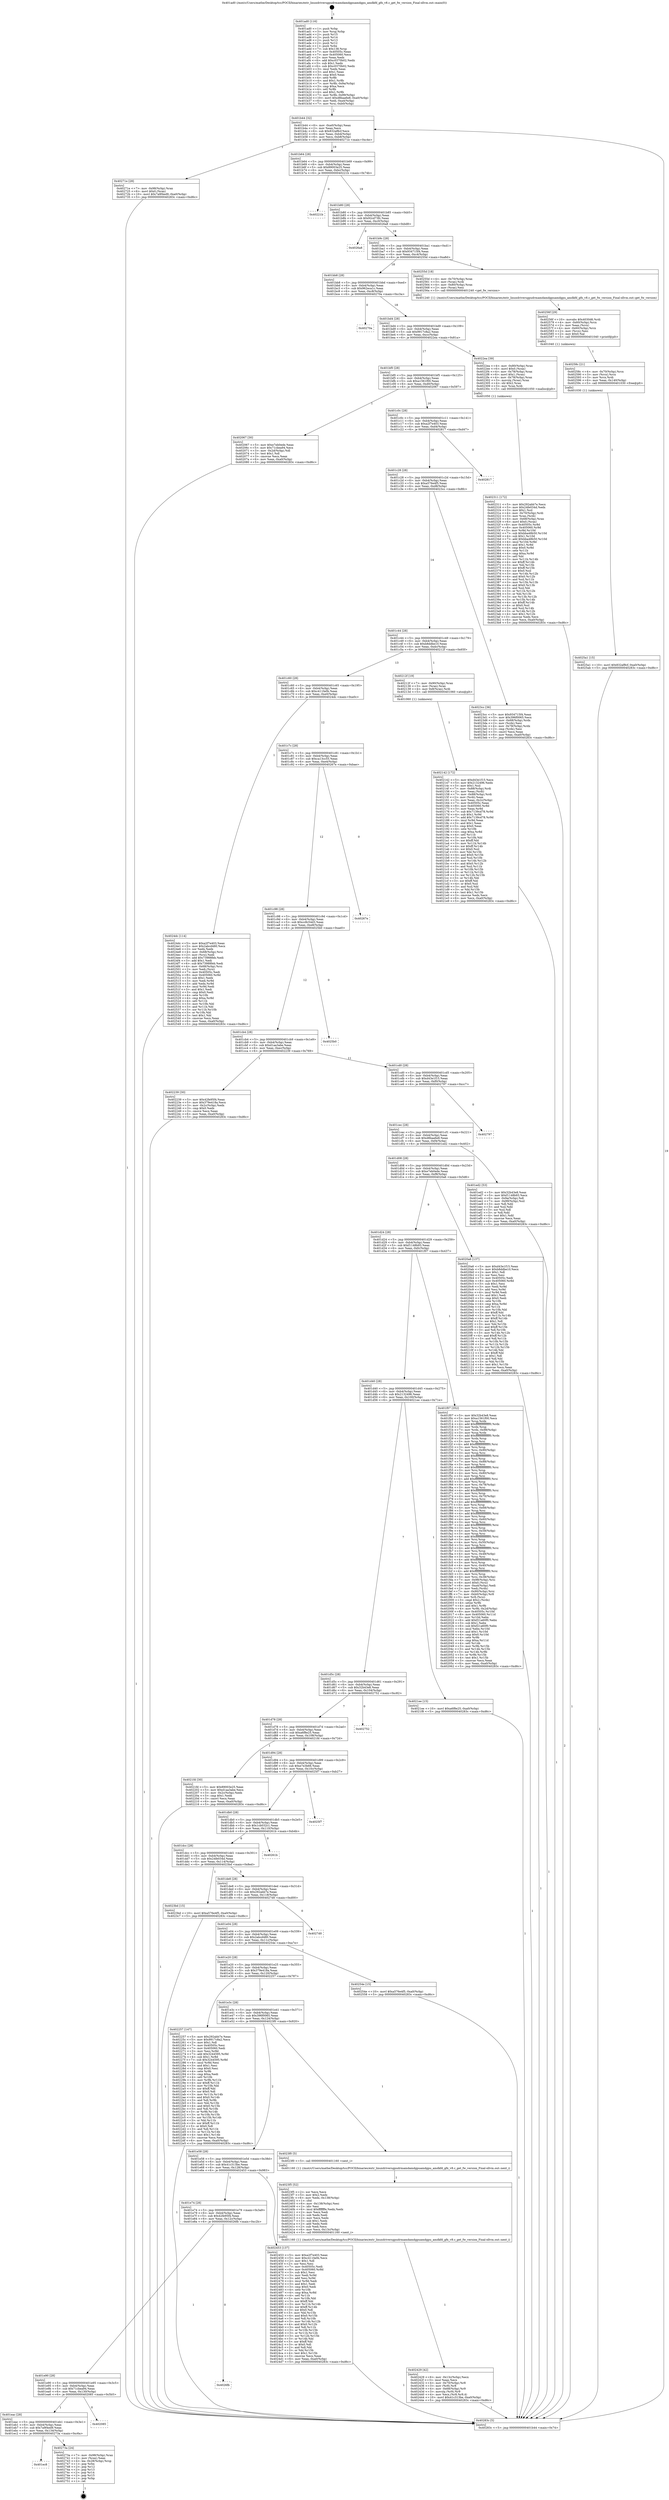 digraph "0x401ad0" {
  label = "0x401ad0 (/mnt/c/Users/mathe/Desktop/tcc/POCII/binaries/extr_linuxdriversgpudrmamdamdgpuamdgpu_amdkfd_gfx_v8.c_get_fw_version_Final-ollvm.out::main(0))"
  labelloc = "t"
  node[shape=record]

  Entry [label="",width=0.3,height=0.3,shape=circle,fillcolor=black,style=filled]
  "0x401b44" [label="{
     0x401b44 [32]\l
     | [instrs]\l
     &nbsp;&nbsp;0x401b44 \<+6\>: mov -0xa0(%rbp),%eax\l
     &nbsp;&nbsp;0x401b4a \<+2\>: mov %eax,%ecx\l
     &nbsp;&nbsp;0x401b4c \<+6\>: sub $0x832af8cf,%ecx\l
     &nbsp;&nbsp;0x401b52 \<+6\>: mov %eax,-0xb4(%rbp)\l
     &nbsp;&nbsp;0x401b58 \<+6\>: mov %ecx,-0xb8(%rbp)\l
     &nbsp;&nbsp;0x401b5e \<+6\>: je 000000000040271e \<main+0xc4e\>\l
  }"]
  "0x40271e" [label="{
     0x40271e [28]\l
     | [instrs]\l
     &nbsp;&nbsp;0x40271e \<+7\>: mov -0x98(%rbp),%rax\l
     &nbsp;&nbsp;0x402725 \<+6\>: movl $0x0,(%rax)\l
     &nbsp;&nbsp;0x40272b \<+10\>: movl $0x7a9f4ed9,-0xa0(%rbp)\l
     &nbsp;&nbsp;0x402735 \<+5\>: jmp 000000000040283c \<main+0xd6c\>\l
  }"]
  "0x401b64" [label="{
     0x401b64 [28]\l
     | [instrs]\l
     &nbsp;&nbsp;0x401b64 \<+5\>: jmp 0000000000401b69 \<main+0x99\>\l
     &nbsp;&nbsp;0x401b69 \<+6\>: mov -0xb4(%rbp),%eax\l
     &nbsp;&nbsp;0x401b6f \<+5\>: sub $0x89003e25,%eax\l
     &nbsp;&nbsp;0x401b74 \<+6\>: mov %eax,-0xbc(%rbp)\l
     &nbsp;&nbsp;0x401b7a \<+6\>: je 000000000040221b \<main+0x74b\>\l
  }"]
  Exit [label="",width=0.3,height=0.3,shape=circle,fillcolor=black,style=filled,peripheries=2]
  "0x40221b" [label="{
     0x40221b\l
  }", style=dashed]
  "0x401b80" [label="{
     0x401b80 [28]\l
     | [instrs]\l
     &nbsp;&nbsp;0x401b80 \<+5\>: jmp 0000000000401b85 \<main+0xb5\>\l
     &nbsp;&nbsp;0x401b85 \<+6\>: mov -0xb4(%rbp),%eax\l
     &nbsp;&nbsp;0x401b8b \<+5\>: sub $0x92cd73fc,%eax\l
     &nbsp;&nbsp;0x401b90 \<+6\>: mov %eax,-0xc0(%rbp)\l
     &nbsp;&nbsp;0x401b96 \<+6\>: je 00000000004026a8 \<main+0xbd8\>\l
  }"]
  "0x401ec8" [label="{
     0x401ec8\l
  }", style=dashed]
  "0x4026a8" [label="{
     0x4026a8\l
  }", style=dashed]
  "0x401b9c" [label="{
     0x401b9c [28]\l
     | [instrs]\l
     &nbsp;&nbsp;0x401b9c \<+5\>: jmp 0000000000401ba1 \<main+0xd1\>\l
     &nbsp;&nbsp;0x401ba1 \<+6\>: mov -0xb4(%rbp),%eax\l
     &nbsp;&nbsp;0x401ba7 \<+5\>: sub $0x934715f4,%eax\l
     &nbsp;&nbsp;0x401bac \<+6\>: mov %eax,-0xc4(%rbp)\l
     &nbsp;&nbsp;0x401bb2 \<+6\>: je 000000000040255d \<main+0xa8d\>\l
  }"]
  "0x40273a" [label="{
     0x40273a [24]\l
     | [instrs]\l
     &nbsp;&nbsp;0x40273a \<+7\>: mov -0x98(%rbp),%rax\l
     &nbsp;&nbsp;0x402741 \<+2\>: mov (%rax),%eax\l
     &nbsp;&nbsp;0x402743 \<+4\>: lea -0x28(%rbp),%rsp\l
     &nbsp;&nbsp;0x402747 \<+1\>: pop %rbx\l
     &nbsp;&nbsp;0x402748 \<+2\>: pop %r12\l
     &nbsp;&nbsp;0x40274a \<+2\>: pop %r13\l
     &nbsp;&nbsp;0x40274c \<+2\>: pop %r14\l
     &nbsp;&nbsp;0x40274e \<+2\>: pop %r15\l
     &nbsp;&nbsp;0x402750 \<+1\>: pop %rbp\l
     &nbsp;&nbsp;0x402751 \<+1\>: ret\l
  }"]
  "0x40255d" [label="{
     0x40255d [18]\l
     | [instrs]\l
     &nbsp;&nbsp;0x40255d \<+4\>: mov -0x70(%rbp),%rax\l
     &nbsp;&nbsp;0x402561 \<+3\>: mov (%rax),%rdi\l
     &nbsp;&nbsp;0x402564 \<+4\>: mov -0x80(%rbp),%rax\l
     &nbsp;&nbsp;0x402568 \<+2\>: mov (%rax),%esi\l
     &nbsp;&nbsp;0x40256a \<+5\>: call 0000000000401240 \<get_fw_version\>\l
     | [calls]\l
     &nbsp;&nbsp;0x401240 \{1\} (/mnt/c/Users/mathe/Desktop/tcc/POCII/binaries/extr_linuxdriversgpudrmamdamdgpuamdgpu_amdkfd_gfx_v8.c_get_fw_version_Final-ollvm.out::get_fw_version)\l
  }"]
  "0x401bb8" [label="{
     0x401bb8 [28]\l
     | [instrs]\l
     &nbsp;&nbsp;0x401bb8 \<+5\>: jmp 0000000000401bbd \<main+0xed\>\l
     &nbsp;&nbsp;0x401bbd \<+6\>: mov -0xb4(%rbp),%eax\l
     &nbsp;&nbsp;0x401bc3 \<+5\>: sub $0x962eca1c,%eax\l
     &nbsp;&nbsp;0x401bc8 \<+6\>: mov %eax,-0xc8(%rbp)\l
     &nbsp;&nbsp;0x401bce \<+6\>: je 000000000040270a \<main+0xc3a\>\l
  }"]
  "0x401eac" [label="{
     0x401eac [28]\l
     | [instrs]\l
     &nbsp;&nbsp;0x401eac \<+5\>: jmp 0000000000401eb1 \<main+0x3e1\>\l
     &nbsp;&nbsp;0x401eb1 \<+6\>: mov -0xb4(%rbp),%eax\l
     &nbsp;&nbsp;0x401eb7 \<+5\>: sub $0x7a9f4ed9,%eax\l
     &nbsp;&nbsp;0x401ebc \<+6\>: mov %eax,-0x134(%rbp)\l
     &nbsp;&nbsp;0x401ec2 \<+6\>: je 000000000040273a \<main+0xc6a\>\l
  }"]
  "0x40270a" [label="{
     0x40270a\l
  }", style=dashed]
  "0x401bd4" [label="{
     0x401bd4 [28]\l
     | [instrs]\l
     &nbsp;&nbsp;0x401bd4 \<+5\>: jmp 0000000000401bd9 \<main+0x109\>\l
     &nbsp;&nbsp;0x401bd9 \<+6\>: mov -0xb4(%rbp),%eax\l
     &nbsp;&nbsp;0x401bdf \<+5\>: sub $0x9917c8a2,%eax\l
     &nbsp;&nbsp;0x401be4 \<+6\>: mov %eax,-0xcc(%rbp)\l
     &nbsp;&nbsp;0x401bea \<+6\>: je 00000000004022ea \<main+0x81a\>\l
  }"]
  "0x402085" [label="{
     0x402085\l
  }", style=dashed]
  "0x4022ea" [label="{
     0x4022ea [39]\l
     | [instrs]\l
     &nbsp;&nbsp;0x4022ea \<+4\>: mov -0x80(%rbp),%rax\l
     &nbsp;&nbsp;0x4022ee \<+6\>: movl $0x0,(%rax)\l
     &nbsp;&nbsp;0x4022f4 \<+4\>: mov -0x78(%rbp),%rax\l
     &nbsp;&nbsp;0x4022f8 \<+6\>: movl $0x1,(%rax)\l
     &nbsp;&nbsp;0x4022fe \<+4\>: mov -0x78(%rbp),%rax\l
     &nbsp;&nbsp;0x402302 \<+3\>: movslq (%rax),%rax\l
     &nbsp;&nbsp;0x402305 \<+4\>: shl $0x2,%rax\l
     &nbsp;&nbsp;0x402309 \<+3\>: mov %rax,%rdi\l
     &nbsp;&nbsp;0x40230c \<+5\>: call 0000000000401050 \<malloc@plt\>\l
     | [calls]\l
     &nbsp;&nbsp;0x401050 \{1\} (unknown)\l
  }"]
  "0x401bf0" [label="{
     0x401bf0 [28]\l
     | [instrs]\l
     &nbsp;&nbsp;0x401bf0 \<+5\>: jmp 0000000000401bf5 \<main+0x125\>\l
     &nbsp;&nbsp;0x401bf5 \<+6\>: mov -0xb4(%rbp),%eax\l
     &nbsp;&nbsp;0x401bfb \<+5\>: sub $0xa1561f00,%eax\l
     &nbsp;&nbsp;0x401c00 \<+6\>: mov %eax,-0xd0(%rbp)\l
     &nbsp;&nbsp;0x401c06 \<+6\>: je 0000000000402067 \<main+0x597\>\l
  }"]
  "0x401e90" [label="{
     0x401e90 [28]\l
     | [instrs]\l
     &nbsp;&nbsp;0x401e90 \<+5\>: jmp 0000000000401e95 \<main+0x3c5\>\l
     &nbsp;&nbsp;0x401e95 \<+6\>: mov -0xb4(%rbp),%eax\l
     &nbsp;&nbsp;0x401e9b \<+5\>: sub $0x71cbea94,%eax\l
     &nbsp;&nbsp;0x401ea0 \<+6\>: mov %eax,-0x130(%rbp)\l
     &nbsp;&nbsp;0x401ea6 \<+6\>: je 0000000000402085 \<main+0x5b5\>\l
  }"]
  "0x402067" [label="{
     0x402067 [30]\l
     | [instrs]\l
     &nbsp;&nbsp;0x402067 \<+5\>: mov $0xe7eb0ede,%eax\l
     &nbsp;&nbsp;0x40206c \<+5\>: mov $0x71cbea94,%ecx\l
     &nbsp;&nbsp;0x402071 \<+3\>: mov -0x2d(%rbp),%dl\l
     &nbsp;&nbsp;0x402074 \<+3\>: test $0x1,%dl\l
     &nbsp;&nbsp;0x402077 \<+3\>: cmovne %ecx,%eax\l
     &nbsp;&nbsp;0x40207a \<+6\>: mov %eax,-0xa0(%rbp)\l
     &nbsp;&nbsp;0x402080 \<+5\>: jmp 000000000040283c \<main+0xd6c\>\l
  }"]
  "0x401c0c" [label="{
     0x401c0c [28]\l
     | [instrs]\l
     &nbsp;&nbsp;0x401c0c \<+5\>: jmp 0000000000401c11 \<main+0x141\>\l
     &nbsp;&nbsp;0x401c11 \<+6\>: mov -0xb4(%rbp),%eax\l
     &nbsp;&nbsp;0x401c17 \<+5\>: sub $0xa2f7e403,%eax\l
     &nbsp;&nbsp;0x401c1c \<+6\>: mov %eax,-0xd4(%rbp)\l
     &nbsp;&nbsp;0x401c22 \<+6\>: je 0000000000402817 \<main+0xd47\>\l
  }"]
  "0x4026fb" [label="{
     0x4026fb\l
  }", style=dashed]
  "0x402817" [label="{
     0x402817\l
  }", style=dashed]
  "0x401c28" [label="{
     0x401c28 [28]\l
     | [instrs]\l
     &nbsp;&nbsp;0x401c28 \<+5\>: jmp 0000000000401c2d \<main+0x15d\>\l
     &nbsp;&nbsp;0x401c2d \<+6\>: mov -0xb4(%rbp),%eax\l
     &nbsp;&nbsp;0x401c33 \<+5\>: sub $0xa576e4f5,%eax\l
     &nbsp;&nbsp;0x401c38 \<+6\>: mov %eax,-0xd8(%rbp)\l
     &nbsp;&nbsp;0x401c3e \<+6\>: je 00000000004023cc \<main+0x8fc\>\l
  }"]
  "0x4025a1" [label="{
     0x4025a1 [15]\l
     | [instrs]\l
     &nbsp;&nbsp;0x4025a1 \<+10\>: movl $0x832af8cf,-0xa0(%rbp)\l
     &nbsp;&nbsp;0x4025ab \<+5\>: jmp 000000000040283c \<main+0xd6c\>\l
  }"]
  "0x4023cc" [label="{
     0x4023cc [36]\l
     | [instrs]\l
     &nbsp;&nbsp;0x4023cc \<+5\>: mov $0x934715f4,%eax\l
     &nbsp;&nbsp;0x4023d1 \<+5\>: mov $0x396f0065,%ecx\l
     &nbsp;&nbsp;0x4023d6 \<+4\>: mov -0x68(%rbp),%rdx\l
     &nbsp;&nbsp;0x4023da \<+2\>: mov (%rdx),%esi\l
     &nbsp;&nbsp;0x4023dc \<+4\>: mov -0x78(%rbp),%rdx\l
     &nbsp;&nbsp;0x4023e0 \<+2\>: cmp (%rdx),%esi\l
     &nbsp;&nbsp;0x4023e2 \<+3\>: cmovl %ecx,%eax\l
     &nbsp;&nbsp;0x4023e5 \<+6\>: mov %eax,-0xa0(%rbp)\l
     &nbsp;&nbsp;0x4023eb \<+5\>: jmp 000000000040283c \<main+0xd6c\>\l
  }"]
  "0x401c44" [label="{
     0x401c44 [28]\l
     | [instrs]\l
     &nbsp;&nbsp;0x401c44 \<+5\>: jmp 0000000000401c49 \<main+0x179\>\l
     &nbsp;&nbsp;0x401c49 \<+6\>: mov -0xb4(%rbp),%eax\l
     &nbsp;&nbsp;0x401c4f \<+5\>: sub $0xb8ddbe10,%eax\l
     &nbsp;&nbsp;0x401c54 \<+6\>: mov %eax,-0xdc(%rbp)\l
     &nbsp;&nbsp;0x401c5a \<+6\>: je 000000000040212f \<main+0x65f\>\l
  }"]
  "0x40258c" [label="{
     0x40258c [21]\l
     | [instrs]\l
     &nbsp;&nbsp;0x40258c \<+4\>: mov -0x70(%rbp),%rcx\l
     &nbsp;&nbsp;0x402590 \<+3\>: mov (%rcx),%rcx\l
     &nbsp;&nbsp;0x402593 \<+3\>: mov %rcx,%rdi\l
     &nbsp;&nbsp;0x402596 \<+6\>: mov %eax,-0x140(%rbp)\l
     &nbsp;&nbsp;0x40259c \<+5\>: call 0000000000401030 \<free@plt\>\l
     | [calls]\l
     &nbsp;&nbsp;0x401030 \{1\} (unknown)\l
  }"]
  "0x40212f" [label="{
     0x40212f [19]\l
     | [instrs]\l
     &nbsp;&nbsp;0x40212f \<+7\>: mov -0x90(%rbp),%rax\l
     &nbsp;&nbsp;0x402136 \<+3\>: mov (%rax),%rax\l
     &nbsp;&nbsp;0x402139 \<+4\>: mov 0x8(%rax),%rdi\l
     &nbsp;&nbsp;0x40213d \<+5\>: call 0000000000401060 \<atoi@plt\>\l
     | [calls]\l
     &nbsp;&nbsp;0x401060 \{1\} (unknown)\l
  }"]
  "0x401c60" [label="{
     0x401c60 [28]\l
     | [instrs]\l
     &nbsp;&nbsp;0x401c60 \<+5\>: jmp 0000000000401c65 \<main+0x195\>\l
     &nbsp;&nbsp;0x401c65 \<+6\>: mov -0xb4(%rbp),%eax\l
     &nbsp;&nbsp;0x401c6b \<+5\>: sub $0xc411fa0b,%eax\l
     &nbsp;&nbsp;0x401c70 \<+6\>: mov %eax,-0xe0(%rbp)\l
     &nbsp;&nbsp;0x401c76 \<+6\>: je 00000000004024dc \<main+0xa0c\>\l
  }"]
  "0x40256f" [label="{
     0x40256f [29]\l
     | [instrs]\l
     &nbsp;&nbsp;0x40256f \<+10\>: movabs $0x4030d6,%rdi\l
     &nbsp;&nbsp;0x402579 \<+4\>: mov -0x60(%rbp),%rcx\l
     &nbsp;&nbsp;0x40257d \<+2\>: mov %eax,(%rcx)\l
     &nbsp;&nbsp;0x40257f \<+4\>: mov -0x60(%rbp),%rcx\l
     &nbsp;&nbsp;0x402583 \<+2\>: mov (%rcx),%esi\l
     &nbsp;&nbsp;0x402585 \<+2\>: mov $0x0,%al\l
     &nbsp;&nbsp;0x402587 \<+5\>: call 0000000000401040 \<printf@plt\>\l
     | [calls]\l
     &nbsp;&nbsp;0x401040 \{1\} (unknown)\l
  }"]
  "0x4024dc" [label="{
     0x4024dc [114]\l
     | [instrs]\l
     &nbsp;&nbsp;0x4024dc \<+5\>: mov $0xa2f7e403,%eax\l
     &nbsp;&nbsp;0x4024e1 \<+5\>: mov $0x2abcd480,%ecx\l
     &nbsp;&nbsp;0x4024e6 \<+2\>: xor %edx,%edx\l
     &nbsp;&nbsp;0x4024e8 \<+4\>: mov -0x68(%rbp),%rsi\l
     &nbsp;&nbsp;0x4024ec \<+2\>: mov (%rsi),%edi\l
     &nbsp;&nbsp;0x4024ee \<+6\>: add $0x73988feb,%edi\l
     &nbsp;&nbsp;0x4024f4 \<+3\>: add $0x1,%edi\l
     &nbsp;&nbsp;0x4024f7 \<+6\>: sub $0x73988feb,%edi\l
     &nbsp;&nbsp;0x4024fd \<+4\>: mov -0x68(%rbp),%rsi\l
     &nbsp;&nbsp;0x402501 \<+2\>: mov %edi,(%rsi)\l
     &nbsp;&nbsp;0x402503 \<+7\>: mov 0x40505c,%edi\l
     &nbsp;&nbsp;0x40250a \<+8\>: mov 0x405060,%r8d\l
     &nbsp;&nbsp;0x402512 \<+3\>: sub $0x1,%edx\l
     &nbsp;&nbsp;0x402515 \<+3\>: mov %edi,%r9d\l
     &nbsp;&nbsp;0x402518 \<+3\>: add %edx,%r9d\l
     &nbsp;&nbsp;0x40251b \<+4\>: imul %r9d,%edi\l
     &nbsp;&nbsp;0x40251f \<+3\>: and $0x1,%edi\l
     &nbsp;&nbsp;0x402522 \<+3\>: cmp $0x0,%edi\l
     &nbsp;&nbsp;0x402525 \<+4\>: sete %r10b\l
     &nbsp;&nbsp;0x402529 \<+4\>: cmp $0xa,%r8d\l
     &nbsp;&nbsp;0x40252d \<+4\>: setl %r11b\l
     &nbsp;&nbsp;0x402531 \<+3\>: mov %r10b,%bl\l
     &nbsp;&nbsp;0x402534 \<+3\>: and %r11b,%bl\l
     &nbsp;&nbsp;0x402537 \<+3\>: xor %r11b,%r10b\l
     &nbsp;&nbsp;0x40253a \<+3\>: or %r10b,%bl\l
     &nbsp;&nbsp;0x40253d \<+3\>: test $0x1,%bl\l
     &nbsp;&nbsp;0x402540 \<+3\>: cmovne %ecx,%eax\l
     &nbsp;&nbsp;0x402543 \<+6\>: mov %eax,-0xa0(%rbp)\l
     &nbsp;&nbsp;0x402549 \<+5\>: jmp 000000000040283c \<main+0xd6c\>\l
  }"]
  "0x401c7c" [label="{
     0x401c7c [28]\l
     | [instrs]\l
     &nbsp;&nbsp;0x401c7c \<+5\>: jmp 0000000000401c81 \<main+0x1b1\>\l
     &nbsp;&nbsp;0x401c81 \<+6\>: mov -0xb4(%rbp),%eax\l
     &nbsp;&nbsp;0x401c87 \<+5\>: sub $0xca13cc55,%eax\l
     &nbsp;&nbsp;0x401c8c \<+6\>: mov %eax,-0xe4(%rbp)\l
     &nbsp;&nbsp;0x401c92 \<+6\>: je 000000000040267e \<main+0xbae\>\l
  }"]
  "0x401e74" [label="{
     0x401e74 [28]\l
     | [instrs]\l
     &nbsp;&nbsp;0x401e74 \<+5\>: jmp 0000000000401e79 \<main+0x3a9\>\l
     &nbsp;&nbsp;0x401e79 \<+6\>: mov -0xb4(%rbp),%eax\l
     &nbsp;&nbsp;0x401e7f \<+5\>: sub $0x42fe95f4,%eax\l
     &nbsp;&nbsp;0x401e84 \<+6\>: mov %eax,-0x12c(%rbp)\l
     &nbsp;&nbsp;0x401e8a \<+6\>: je 00000000004026fb \<main+0xc2b\>\l
  }"]
  "0x40267e" [label="{
     0x40267e\l
  }", style=dashed]
  "0x401c98" [label="{
     0x401c98 [28]\l
     | [instrs]\l
     &nbsp;&nbsp;0x401c98 \<+5\>: jmp 0000000000401c9d \<main+0x1cd\>\l
     &nbsp;&nbsp;0x401c9d \<+6\>: mov -0xb4(%rbp),%eax\l
     &nbsp;&nbsp;0x401ca3 \<+5\>: sub $0xcc8c54d3,%eax\l
     &nbsp;&nbsp;0x401ca8 \<+6\>: mov %eax,-0xe8(%rbp)\l
     &nbsp;&nbsp;0x401cae \<+6\>: je 00000000004025b0 \<main+0xae0\>\l
  }"]
  "0x402453" [label="{
     0x402453 [137]\l
     | [instrs]\l
     &nbsp;&nbsp;0x402453 \<+5\>: mov $0xa2f7e403,%eax\l
     &nbsp;&nbsp;0x402458 \<+5\>: mov $0xc411fa0b,%ecx\l
     &nbsp;&nbsp;0x40245d \<+2\>: mov $0x1,%dl\l
     &nbsp;&nbsp;0x40245f \<+2\>: xor %esi,%esi\l
     &nbsp;&nbsp;0x402461 \<+7\>: mov 0x40505c,%edi\l
     &nbsp;&nbsp;0x402468 \<+8\>: mov 0x405060,%r8d\l
     &nbsp;&nbsp;0x402470 \<+3\>: sub $0x1,%esi\l
     &nbsp;&nbsp;0x402473 \<+3\>: mov %edi,%r9d\l
     &nbsp;&nbsp;0x402476 \<+3\>: add %esi,%r9d\l
     &nbsp;&nbsp;0x402479 \<+4\>: imul %r9d,%edi\l
     &nbsp;&nbsp;0x40247d \<+3\>: and $0x1,%edi\l
     &nbsp;&nbsp;0x402480 \<+3\>: cmp $0x0,%edi\l
     &nbsp;&nbsp;0x402483 \<+4\>: sete %r10b\l
     &nbsp;&nbsp;0x402487 \<+4\>: cmp $0xa,%r8d\l
     &nbsp;&nbsp;0x40248b \<+4\>: setl %r11b\l
     &nbsp;&nbsp;0x40248f \<+3\>: mov %r10b,%bl\l
     &nbsp;&nbsp;0x402492 \<+3\>: xor $0xff,%bl\l
     &nbsp;&nbsp;0x402495 \<+3\>: mov %r11b,%r14b\l
     &nbsp;&nbsp;0x402498 \<+4\>: xor $0xff,%r14b\l
     &nbsp;&nbsp;0x40249c \<+3\>: xor $0x0,%dl\l
     &nbsp;&nbsp;0x40249f \<+3\>: mov %bl,%r15b\l
     &nbsp;&nbsp;0x4024a2 \<+4\>: and $0x0,%r15b\l
     &nbsp;&nbsp;0x4024a6 \<+3\>: and %dl,%r10b\l
     &nbsp;&nbsp;0x4024a9 \<+3\>: mov %r14b,%r12b\l
     &nbsp;&nbsp;0x4024ac \<+4\>: and $0x0,%r12b\l
     &nbsp;&nbsp;0x4024b0 \<+3\>: and %dl,%r11b\l
     &nbsp;&nbsp;0x4024b3 \<+3\>: or %r10b,%r15b\l
     &nbsp;&nbsp;0x4024b6 \<+3\>: or %r11b,%r12b\l
     &nbsp;&nbsp;0x4024b9 \<+3\>: xor %r12b,%r15b\l
     &nbsp;&nbsp;0x4024bc \<+3\>: or %r14b,%bl\l
     &nbsp;&nbsp;0x4024bf \<+3\>: xor $0xff,%bl\l
     &nbsp;&nbsp;0x4024c2 \<+3\>: or $0x0,%dl\l
     &nbsp;&nbsp;0x4024c5 \<+2\>: and %dl,%bl\l
     &nbsp;&nbsp;0x4024c7 \<+3\>: or %bl,%r15b\l
     &nbsp;&nbsp;0x4024ca \<+4\>: test $0x1,%r15b\l
     &nbsp;&nbsp;0x4024ce \<+3\>: cmovne %ecx,%eax\l
     &nbsp;&nbsp;0x4024d1 \<+6\>: mov %eax,-0xa0(%rbp)\l
     &nbsp;&nbsp;0x4024d7 \<+5\>: jmp 000000000040283c \<main+0xd6c\>\l
  }"]
  "0x4025b0" [label="{
     0x4025b0\l
  }", style=dashed]
  "0x401cb4" [label="{
     0x401cb4 [28]\l
     | [instrs]\l
     &nbsp;&nbsp;0x401cb4 \<+5\>: jmp 0000000000401cb9 \<main+0x1e9\>\l
     &nbsp;&nbsp;0x401cb9 \<+6\>: mov -0xb4(%rbp),%eax\l
     &nbsp;&nbsp;0x401cbf \<+5\>: sub $0xd1aa3abe,%eax\l
     &nbsp;&nbsp;0x401cc4 \<+6\>: mov %eax,-0xec(%rbp)\l
     &nbsp;&nbsp;0x401cca \<+6\>: je 0000000000402239 \<main+0x769\>\l
  }"]
  "0x402429" [label="{
     0x402429 [42]\l
     | [instrs]\l
     &nbsp;&nbsp;0x402429 \<+6\>: mov -0x13c(%rbp),%ecx\l
     &nbsp;&nbsp;0x40242f \<+3\>: imul %eax,%ecx\l
     &nbsp;&nbsp;0x402432 \<+4\>: mov -0x70(%rbp),%r8\l
     &nbsp;&nbsp;0x402436 \<+3\>: mov (%r8),%r8\l
     &nbsp;&nbsp;0x402439 \<+4\>: mov -0x68(%rbp),%r9\l
     &nbsp;&nbsp;0x40243d \<+3\>: movslq (%r9),%r9\l
     &nbsp;&nbsp;0x402440 \<+4\>: mov %ecx,(%r8,%r9,4)\l
     &nbsp;&nbsp;0x402444 \<+10\>: movl $0x41c313be,-0xa0(%rbp)\l
     &nbsp;&nbsp;0x40244e \<+5\>: jmp 000000000040283c \<main+0xd6c\>\l
  }"]
  "0x402239" [label="{
     0x402239 [30]\l
     | [instrs]\l
     &nbsp;&nbsp;0x402239 \<+5\>: mov $0x42fe95f4,%eax\l
     &nbsp;&nbsp;0x40223e \<+5\>: mov $0x379e418a,%ecx\l
     &nbsp;&nbsp;0x402243 \<+3\>: mov -0x2c(%rbp),%edx\l
     &nbsp;&nbsp;0x402246 \<+3\>: cmp $0x0,%edx\l
     &nbsp;&nbsp;0x402249 \<+3\>: cmove %ecx,%eax\l
     &nbsp;&nbsp;0x40224c \<+6\>: mov %eax,-0xa0(%rbp)\l
     &nbsp;&nbsp;0x402252 \<+5\>: jmp 000000000040283c \<main+0xd6c\>\l
  }"]
  "0x401cd0" [label="{
     0x401cd0 [28]\l
     | [instrs]\l
     &nbsp;&nbsp;0x401cd0 \<+5\>: jmp 0000000000401cd5 \<main+0x205\>\l
     &nbsp;&nbsp;0x401cd5 \<+6\>: mov -0xb4(%rbp),%eax\l
     &nbsp;&nbsp;0x401cdb \<+5\>: sub $0xd43e1f15,%eax\l
     &nbsp;&nbsp;0x401ce0 \<+6\>: mov %eax,-0xf0(%rbp)\l
     &nbsp;&nbsp;0x401ce6 \<+6\>: je 0000000000402797 \<main+0xcc7\>\l
  }"]
  "0x4023f5" [label="{
     0x4023f5 [52]\l
     | [instrs]\l
     &nbsp;&nbsp;0x4023f5 \<+2\>: xor %ecx,%ecx\l
     &nbsp;&nbsp;0x4023f7 \<+5\>: mov $0x2,%edx\l
     &nbsp;&nbsp;0x4023fc \<+6\>: mov %edx,-0x138(%rbp)\l
     &nbsp;&nbsp;0x402402 \<+1\>: cltd\l
     &nbsp;&nbsp;0x402403 \<+6\>: mov -0x138(%rbp),%esi\l
     &nbsp;&nbsp;0x402409 \<+2\>: idiv %esi\l
     &nbsp;&nbsp;0x40240b \<+6\>: imul $0xfffffffe,%edx,%edx\l
     &nbsp;&nbsp;0x402411 \<+2\>: mov %ecx,%edi\l
     &nbsp;&nbsp;0x402413 \<+2\>: sub %edx,%edi\l
     &nbsp;&nbsp;0x402415 \<+2\>: mov %ecx,%edx\l
     &nbsp;&nbsp;0x402417 \<+3\>: sub $0x1,%edx\l
     &nbsp;&nbsp;0x40241a \<+2\>: add %edx,%edi\l
     &nbsp;&nbsp;0x40241c \<+2\>: sub %edi,%ecx\l
     &nbsp;&nbsp;0x40241e \<+6\>: mov %ecx,-0x13c(%rbp)\l
     &nbsp;&nbsp;0x402424 \<+5\>: call 0000000000401160 \<next_i\>\l
     | [calls]\l
     &nbsp;&nbsp;0x401160 \{1\} (/mnt/c/Users/mathe/Desktop/tcc/POCII/binaries/extr_linuxdriversgpudrmamdamdgpuamdgpu_amdkfd_gfx_v8.c_get_fw_version_Final-ollvm.out::next_i)\l
  }"]
  "0x402797" [label="{
     0x402797\l
  }", style=dashed]
  "0x401cec" [label="{
     0x401cec [28]\l
     | [instrs]\l
     &nbsp;&nbsp;0x401cec \<+5\>: jmp 0000000000401cf1 \<main+0x221\>\l
     &nbsp;&nbsp;0x401cf1 \<+6\>: mov -0xb4(%rbp),%eax\l
     &nbsp;&nbsp;0x401cf7 \<+5\>: sub $0xd8baa6e8,%eax\l
     &nbsp;&nbsp;0x401cfc \<+6\>: mov %eax,-0xf4(%rbp)\l
     &nbsp;&nbsp;0x401d02 \<+6\>: je 0000000000401ed2 \<main+0x402\>\l
  }"]
  "0x401e58" [label="{
     0x401e58 [28]\l
     | [instrs]\l
     &nbsp;&nbsp;0x401e58 \<+5\>: jmp 0000000000401e5d \<main+0x38d\>\l
     &nbsp;&nbsp;0x401e5d \<+6\>: mov -0xb4(%rbp),%eax\l
     &nbsp;&nbsp;0x401e63 \<+5\>: sub $0x41c313be,%eax\l
     &nbsp;&nbsp;0x401e68 \<+6\>: mov %eax,-0x128(%rbp)\l
     &nbsp;&nbsp;0x401e6e \<+6\>: je 0000000000402453 \<main+0x983\>\l
  }"]
  "0x401ed2" [label="{
     0x401ed2 [53]\l
     | [instrs]\l
     &nbsp;&nbsp;0x401ed2 \<+5\>: mov $0x32b43e8,%eax\l
     &nbsp;&nbsp;0x401ed7 \<+5\>: mov $0xf1148b93,%ecx\l
     &nbsp;&nbsp;0x401edc \<+6\>: mov -0x9a(%rbp),%dl\l
     &nbsp;&nbsp;0x401ee2 \<+7\>: mov -0x99(%rbp),%sil\l
     &nbsp;&nbsp;0x401ee9 \<+3\>: mov %dl,%dil\l
     &nbsp;&nbsp;0x401eec \<+3\>: and %sil,%dil\l
     &nbsp;&nbsp;0x401eef \<+3\>: xor %sil,%dl\l
     &nbsp;&nbsp;0x401ef2 \<+3\>: or %dl,%dil\l
     &nbsp;&nbsp;0x401ef5 \<+4\>: test $0x1,%dil\l
     &nbsp;&nbsp;0x401ef9 \<+3\>: cmovne %ecx,%eax\l
     &nbsp;&nbsp;0x401efc \<+6\>: mov %eax,-0xa0(%rbp)\l
     &nbsp;&nbsp;0x401f02 \<+5\>: jmp 000000000040283c \<main+0xd6c\>\l
  }"]
  "0x401d08" [label="{
     0x401d08 [28]\l
     | [instrs]\l
     &nbsp;&nbsp;0x401d08 \<+5\>: jmp 0000000000401d0d \<main+0x23d\>\l
     &nbsp;&nbsp;0x401d0d \<+6\>: mov -0xb4(%rbp),%eax\l
     &nbsp;&nbsp;0x401d13 \<+5\>: sub $0xe7eb0ede,%eax\l
     &nbsp;&nbsp;0x401d18 \<+6\>: mov %eax,-0xf8(%rbp)\l
     &nbsp;&nbsp;0x401d1e \<+6\>: je 00000000004020a6 \<main+0x5d6\>\l
  }"]
  "0x40283c" [label="{
     0x40283c [5]\l
     | [instrs]\l
     &nbsp;&nbsp;0x40283c \<+5\>: jmp 0000000000401b44 \<main+0x74\>\l
  }"]
  "0x401ad0" [label="{
     0x401ad0 [116]\l
     | [instrs]\l
     &nbsp;&nbsp;0x401ad0 \<+1\>: push %rbp\l
     &nbsp;&nbsp;0x401ad1 \<+3\>: mov %rsp,%rbp\l
     &nbsp;&nbsp;0x401ad4 \<+2\>: push %r15\l
     &nbsp;&nbsp;0x401ad6 \<+2\>: push %r14\l
     &nbsp;&nbsp;0x401ad8 \<+2\>: push %r13\l
     &nbsp;&nbsp;0x401ada \<+2\>: push %r12\l
     &nbsp;&nbsp;0x401adc \<+1\>: push %rbx\l
     &nbsp;&nbsp;0x401add \<+7\>: sub $0x138,%rsp\l
     &nbsp;&nbsp;0x401ae4 \<+7\>: mov 0x40505c,%eax\l
     &nbsp;&nbsp;0x401aeb \<+7\>: mov 0x405060,%ecx\l
     &nbsp;&nbsp;0x401af2 \<+2\>: mov %eax,%edx\l
     &nbsp;&nbsp;0x401af4 \<+6\>: add $0xc0370b02,%edx\l
     &nbsp;&nbsp;0x401afa \<+3\>: sub $0x1,%edx\l
     &nbsp;&nbsp;0x401afd \<+6\>: sub $0xc0370b02,%edx\l
     &nbsp;&nbsp;0x401b03 \<+3\>: imul %edx,%eax\l
     &nbsp;&nbsp;0x401b06 \<+3\>: and $0x1,%eax\l
     &nbsp;&nbsp;0x401b09 \<+3\>: cmp $0x0,%eax\l
     &nbsp;&nbsp;0x401b0c \<+4\>: sete %r8b\l
     &nbsp;&nbsp;0x401b10 \<+4\>: and $0x1,%r8b\l
     &nbsp;&nbsp;0x401b14 \<+7\>: mov %r8b,-0x9a(%rbp)\l
     &nbsp;&nbsp;0x401b1b \<+3\>: cmp $0xa,%ecx\l
     &nbsp;&nbsp;0x401b1e \<+4\>: setl %r8b\l
     &nbsp;&nbsp;0x401b22 \<+4\>: and $0x1,%r8b\l
     &nbsp;&nbsp;0x401b26 \<+7\>: mov %r8b,-0x99(%rbp)\l
     &nbsp;&nbsp;0x401b2d \<+10\>: movl $0xd8baa6e8,-0xa0(%rbp)\l
     &nbsp;&nbsp;0x401b37 \<+6\>: mov %edi,-0xa4(%rbp)\l
     &nbsp;&nbsp;0x401b3d \<+7\>: mov %rsi,-0xb0(%rbp)\l
  }"]
  "0x4023f0" [label="{
     0x4023f0 [5]\l
     | [instrs]\l
     &nbsp;&nbsp;0x4023f0 \<+5\>: call 0000000000401160 \<next_i\>\l
     | [calls]\l
     &nbsp;&nbsp;0x401160 \{1\} (/mnt/c/Users/mathe/Desktop/tcc/POCII/binaries/extr_linuxdriversgpudrmamdamdgpuamdgpu_amdkfd_gfx_v8.c_get_fw_version_Final-ollvm.out::next_i)\l
  }"]
  "0x4020a6" [label="{
     0x4020a6 [137]\l
     | [instrs]\l
     &nbsp;&nbsp;0x4020a6 \<+5\>: mov $0xd43e1f15,%eax\l
     &nbsp;&nbsp;0x4020ab \<+5\>: mov $0xb8ddbe10,%ecx\l
     &nbsp;&nbsp;0x4020b0 \<+2\>: mov $0x1,%dl\l
     &nbsp;&nbsp;0x4020b2 \<+2\>: xor %esi,%esi\l
     &nbsp;&nbsp;0x4020b4 \<+7\>: mov 0x40505c,%edi\l
     &nbsp;&nbsp;0x4020bb \<+8\>: mov 0x405060,%r8d\l
     &nbsp;&nbsp;0x4020c3 \<+3\>: sub $0x1,%esi\l
     &nbsp;&nbsp;0x4020c6 \<+3\>: mov %edi,%r9d\l
     &nbsp;&nbsp;0x4020c9 \<+3\>: add %esi,%r9d\l
     &nbsp;&nbsp;0x4020cc \<+4\>: imul %r9d,%edi\l
     &nbsp;&nbsp;0x4020d0 \<+3\>: and $0x1,%edi\l
     &nbsp;&nbsp;0x4020d3 \<+3\>: cmp $0x0,%edi\l
     &nbsp;&nbsp;0x4020d6 \<+4\>: sete %r10b\l
     &nbsp;&nbsp;0x4020da \<+4\>: cmp $0xa,%r8d\l
     &nbsp;&nbsp;0x4020de \<+4\>: setl %r11b\l
     &nbsp;&nbsp;0x4020e2 \<+3\>: mov %r10b,%bl\l
     &nbsp;&nbsp;0x4020e5 \<+3\>: xor $0xff,%bl\l
     &nbsp;&nbsp;0x4020e8 \<+3\>: mov %r11b,%r14b\l
     &nbsp;&nbsp;0x4020eb \<+4\>: xor $0xff,%r14b\l
     &nbsp;&nbsp;0x4020ef \<+3\>: xor $0x1,%dl\l
     &nbsp;&nbsp;0x4020f2 \<+3\>: mov %bl,%r15b\l
     &nbsp;&nbsp;0x4020f5 \<+4\>: and $0xff,%r15b\l
     &nbsp;&nbsp;0x4020f9 \<+3\>: and %dl,%r10b\l
     &nbsp;&nbsp;0x4020fc \<+3\>: mov %r14b,%r12b\l
     &nbsp;&nbsp;0x4020ff \<+4\>: and $0xff,%r12b\l
     &nbsp;&nbsp;0x402103 \<+3\>: and %dl,%r11b\l
     &nbsp;&nbsp;0x402106 \<+3\>: or %r10b,%r15b\l
     &nbsp;&nbsp;0x402109 \<+3\>: or %r11b,%r12b\l
     &nbsp;&nbsp;0x40210c \<+3\>: xor %r12b,%r15b\l
     &nbsp;&nbsp;0x40210f \<+3\>: or %r14b,%bl\l
     &nbsp;&nbsp;0x402112 \<+3\>: xor $0xff,%bl\l
     &nbsp;&nbsp;0x402115 \<+3\>: or $0x1,%dl\l
     &nbsp;&nbsp;0x402118 \<+2\>: and %dl,%bl\l
     &nbsp;&nbsp;0x40211a \<+3\>: or %bl,%r15b\l
     &nbsp;&nbsp;0x40211d \<+4\>: test $0x1,%r15b\l
     &nbsp;&nbsp;0x402121 \<+3\>: cmovne %ecx,%eax\l
     &nbsp;&nbsp;0x402124 \<+6\>: mov %eax,-0xa0(%rbp)\l
     &nbsp;&nbsp;0x40212a \<+5\>: jmp 000000000040283c \<main+0xd6c\>\l
  }"]
  "0x401d24" [label="{
     0x401d24 [28]\l
     | [instrs]\l
     &nbsp;&nbsp;0x401d24 \<+5\>: jmp 0000000000401d29 \<main+0x259\>\l
     &nbsp;&nbsp;0x401d29 \<+6\>: mov -0xb4(%rbp),%eax\l
     &nbsp;&nbsp;0x401d2f \<+5\>: sub $0xf1148b93,%eax\l
     &nbsp;&nbsp;0x401d34 \<+6\>: mov %eax,-0xfc(%rbp)\l
     &nbsp;&nbsp;0x401d3a \<+6\>: je 0000000000401f07 \<main+0x437\>\l
  }"]
  "0x402311" [label="{
     0x402311 [172]\l
     | [instrs]\l
     &nbsp;&nbsp;0x402311 \<+5\>: mov $0x292abb7e,%ecx\l
     &nbsp;&nbsp;0x402316 \<+5\>: mov $0x24fe034d,%edx\l
     &nbsp;&nbsp;0x40231b \<+3\>: mov $0x1,%sil\l
     &nbsp;&nbsp;0x40231e \<+4\>: mov -0x70(%rbp),%rdi\l
     &nbsp;&nbsp;0x402322 \<+3\>: mov %rax,(%rdi)\l
     &nbsp;&nbsp;0x402325 \<+4\>: mov -0x68(%rbp),%rax\l
     &nbsp;&nbsp;0x402329 \<+6\>: movl $0x0,(%rax)\l
     &nbsp;&nbsp;0x40232f \<+8\>: mov 0x40505c,%r8d\l
     &nbsp;&nbsp;0x402337 \<+8\>: mov 0x405060,%r9d\l
     &nbsp;&nbsp;0x40233f \<+3\>: mov %r8d,%r10d\l
     &nbsp;&nbsp;0x402342 \<+7\>: sub $0xbba48b50,%r10d\l
     &nbsp;&nbsp;0x402349 \<+4\>: sub $0x1,%r10d\l
     &nbsp;&nbsp;0x40234d \<+7\>: add $0xbba48b50,%r10d\l
     &nbsp;&nbsp;0x402354 \<+4\>: imul %r10d,%r8d\l
     &nbsp;&nbsp;0x402358 \<+4\>: and $0x1,%r8d\l
     &nbsp;&nbsp;0x40235c \<+4\>: cmp $0x0,%r8d\l
     &nbsp;&nbsp;0x402360 \<+4\>: sete %r11b\l
     &nbsp;&nbsp;0x402364 \<+4\>: cmp $0xa,%r9d\l
     &nbsp;&nbsp;0x402368 \<+3\>: setl %bl\l
     &nbsp;&nbsp;0x40236b \<+3\>: mov %r11b,%r14b\l
     &nbsp;&nbsp;0x40236e \<+4\>: xor $0xff,%r14b\l
     &nbsp;&nbsp;0x402372 \<+3\>: mov %bl,%r15b\l
     &nbsp;&nbsp;0x402375 \<+4\>: xor $0xff,%r15b\l
     &nbsp;&nbsp;0x402379 \<+4\>: xor $0x0,%sil\l
     &nbsp;&nbsp;0x40237d \<+3\>: mov %r14b,%r12b\l
     &nbsp;&nbsp;0x402380 \<+4\>: and $0x0,%r12b\l
     &nbsp;&nbsp;0x402384 \<+3\>: and %sil,%r11b\l
     &nbsp;&nbsp;0x402387 \<+3\>: mov %r15b,%r13b\l
     &nbsp;&nbsp;0x40238a \<+4\>: and $0x0,%r13b\l
     &nbsp;&nbsp;0x40238e \<+3\>: and %sil,%bl\l
     &nbsp;&nbsp;0x402391 \<+3\>: or %r11b,%r12b\l
     &nbsp;&nbsp;0x402394 \<+3\>: or %bl,%r13b\l
     &nbsp;&nbsp;0x402397 \<+3\>: xor %r13b,%r12b\l
     &nbsp;&nbsp;0x40239a \<+3\>: or %r15b,%r14b\l
     &nbsp;&nbsp;0x40239d \<+4\>: xor $0xff,%r14b\l
     &nbsp;&nbsp;0x4023a1 \<+4\>: or $0x0,%sil\l
     &nbsp;&nbsp;0x4023a5 \<+3\>: and %sil,%r14b\l
     &nbsp;&nbsp;0x4023a8 \<+3\>: or %r14b,%r12b\l
     &nbsp;&nbsp;0x4023ab \<+4\>: test $0x1,%r12b\l
     &nbsp;&nbsp;0x4023af \<+3\>: cmovne %edx,%ecx\l
     &nbsp;&nbsp;0x4023b2 \<+6\>: mov %ecx,-0xa0(%rbp)\l
     &nbsp;&nbsp;0x4023b8 \<+5\>: jmp 000000000040283c \<main+0xd6c\>\l
  }"]
  "0x401f07" [label="{
     0x401f07 [352]\l
     | [instrs]\l
     &nbsp;&nbsp;0x401f07 \<+5\>: mov $0x32b43e8,%eax\l
     &nbsp;&nbsp;0x401f0c \<+5\>: mov $0xa1561f00,%ecx\l
     &nbsp;&nbsp;0x401f11 \<+3\>: mov %rsp,%rdx\l
     &nbsp;&nbsp;0x401f14 \<+4\>: add $0xfffffffffffffff0,%rdx\l
     &nbsp;&nbsp;0x401f18 \<+3\>: mov %rdx,%rsp\l
     &nbsp;&nbsp;0x401f1b \<+7\>: mov %rdx,-0x98(%rbp)\l
     &nbsp;&nbsp;0x401f22 \<+3\>: mov %rsp,%rdx\l
     &nbsp;&nbsp;0x401f25 \<+4\>: add $0xfffffffffffffff0,%rdx\l
     &nbsp;&nbsp;0x401f29 \<+3\>: mov %rdx,%rsp\l
     &nbsp;&nbsp;0x401f2c \<+3\>: mov %rsp,%rsi\l
     &nbsp;&nbsp;0x401f2f \<+4\>: add $0xfffffffffffffff0,%rsi\l
     &nbsp;&nbsp;0x401f33 \<+3\>: mov %rsi,%rsp\l
     &nbsp;&nbsp;0x401f36 \<+7\>: mov %rsi,-0x90(%rbp)\l
     &nbsp;&nbsp;0x401f3d \<+3\>: mov %rsp,%rsi\l
     &nbsp;&nbsp;0x401f40 \<+4\>: add $0xfffffffffffffff0,%rsi\l
     &nbsp;&nbsp;0x401f44 \<+3\>: mov %rsi,%rsp\l
     &nbsp;&nbsp;0x401f47 \<+7\>: mov %rsi,-0x88(%rbp)\l
     &nbsp;&nbsp;0x401f4e \<+3\>: mov %rsp,%rsi\l
     &nbsp;&nbsp;0x401f51 \<+4\>: add $0xfffffffffffffff0,%rsi\l
     &nbsp;&nbsp;0x401f55 \<+3\>: mov %rsi,%rsp\l
     &nbsp;&nbsp;0x401f58 \<+4\>: mov %rsi,-0x80(%rbp)\l
     &nbsp;&nbsp;0x401f5c \<+3\>: mov %rsp,%rsi\l
     &nbsp;&nbsp;0x401f5f \<+4\>: add $0xfffffffffffffff0,%rsi\l
     &nbsp;&nbsp;0x401f63 \<+3\>: mov %rsi,%rsp\l
     &nbsp;&nbsp;0x401f66 \<+4\>: mov %rsi,-0x78(%rbp)\l
     &nbsp;&nbsp;0x401f6a \<+3\>: mov %rsp,%rsi\l
     &nbsp;&nbsp;0x401f6d \<+4\>: add $0xfffffffffffffff0,%rsi\l
     &nbsp;&nbsp;0x401f71 \<+3\>: mov %rsi,%rsp\l
     &nbsp;&nbsp;0x401f74 \<+4\>: mov %rsi,-0x70(%rbp)\l
     &nbsp;&nbsp;0x401f78 \<+3\>: mov %rsp,%rsi\l
     &nbsp;&nbsp;0x401f7b \<+4\>: add $0xfffffffffffffff0,%rsi\l
     &nbsp;&nbsp;0x401f7f \<+3\>: mov %rsi,%rsp\l
     &nbsp;&nbsp;0x401f82 \<+4\>: mov %rsi,-0x68(%rbp)\l
     &nbsp;&nbsp;0x401f86 \<+3\>: mov %rsp,%rsi\l
     &nbsp;&nbsp;0x401f89 \<+4\>: add $0xfffffffffffffff0,%rsi\l
     &nbsp;&nbsp;0x401f8d \<+3\>: mov %rsi,%rsp\l
     &nbsp;&nbsp;0x401f90 \<+4\>: mov %rsi,-0x60(%rbp)\l
     &nbsp;&nbsp;0x401f94 \<+3\>: mov %rsp,%rsi\l
     &nbsp;&nbsp;0x401f97 \<+4\>: add $0xfffffffffffffff0,%rsi\l
     &nbsp;&nbsp;0x401f9b \<+3\>: mov %rsi,%rsp\l
     &nbsp;&nbsp;0x401f9e \<+4\>: mov %rsi,-0x58(%rbp)\l
     &nbsp;&nbsp;0x401fa2 \<+3\>: mov %rsp,%rsi\l
     &nbsp;&nbsp;0x401fa5 \<+4\>: add $0xfffffffffffffff0,%rsi\l
     &nbsp;&nbsp;0x401fa9 \<+3\>: mov %rsi,%rsp\l
     &nbsp;&nbsp;0x401fac \<+4\>: mov %rsi,-0x50(%rbp)\l
     &nbsp;&nbsp;0x401fb0 \<+3\>: mov %rsp,%rsi\l
     &nbsp;&nbsp;0x401fb3 \<+4\>: add $0xfffffffffffffff0,%rsi\l
     &nbsp;&nbsp;0x401fb7 \<+3\>: mov %rsi,%rsp\l
     &nbsp;&nbsp;0x401fba \<+4\>: mov %rsi,-0x48(%rbp)\l
     &nbsp;&nbsp;0x401fbe \<+3\>: mov %rsp,%rsi\l
     &nbsp;&nbsp;0x401fc1 \<+4\>: add $0xfffffffffffffff0,%rsi\l
     &nbsp;&nbsp;0x401fc5 \<+3\>: mov %rsi,%rsp\l
     &nbsp;&nbsp;0x401fc8 \<+4\>: mov %rsi,-0x40(%rbp)\l
     &nbsp;&nbsp;0x401fcc \<+3\>: mov %rsp,%rsi\l
     &nbsp;&nbsp;0x401fcf \<+4\>: add $0xfffffffffffffff0,%rsi\l
     &nbsp;&nbsp;0x401fd3 \<+3\>: mov %rsi,%rsp\l
     &nbsp;&nbsp;0x401fd6 \<+4\>: mov %rsi,-0x38(%rbp)\l
     &nbsp;&nbsp;0x401fda \<+7\>: mov -0x98(%rbp),%rsi\l
     &nbsp;&nbsp;0x401fe1 \<+6\>: movl $0x0,(%rsi)\l
     &nbsp;&nbsp;0x401fe7 \<+6\>: mov -0xa4(%rbp),%edi\l
     &nbsp;&nbsp;0x401fed \<+2\>: mov %edi,(%rdx)\l
     &nbsp;&nbsp;0x401fef \<+7\>: mov -0x90(%rbp),%rsi\l
     &nbsp;&nbsp;0x401ff6 \<+7\>: mov -0xb0(%rbp),%r8\l
     &nbsp;&nbsp;0x401ffd \<+3\>: mov %r8,(%rsi)\l
     &nbsp;&nbsp;0x402000 \<+3\>: cmpl $0x2,(%rdx)\l
     &nbsp;&nbsp;0x402003 \<+4\>: setne %r9b\l
     &nbsp;&nbsp;0x402007 \<+4\>: and $0x1,%r9b\l
     &nbsp;&nbsp;0x40200b \<+4\>: mov %r9b,-0x2d(%rbp)\l
     &nbsp;&nbsp;0x40200f \<+8\>: mov 0x40505c,%r10d\l
     &nbsp;&nbsp;0x402017 \<+8\>: mov 0x405060,%r11d\l
     &nbsp;&nbsp;0x40201f \<+3\>: mov %r10d,%ebx\l
     &nbsp;&nbsp;0x402022 \<+6\>: add $0xf21a60f0,%ebx\l
     &nbsp;&nbsp;0x402028 \<+3\>: sub $0x1,%ebx\l
     &nbsp;&nbsp;0x40202b \<+6\>: sub $0xf21a60f0,%ebx\l
     &nbsp;&nbsp;0x402031 \<+4\>: imul %ebx,%r10d\l
     &nbsp;&nbsp;0x402035 \<+4\>: and $0x1,%r10d\l
     &nbsp;&nbsp;0x402039 \<+4\>: cmp $0x0,%r10d\l
     &nbsp;&nbsp;0x40203d \<+4\>: sete %r9b\l
     &nbsp;&nbsp;0x402041 \<+4\>: cmp $0xa,%r11d\l
     &nbsp;&nbsp;0x402045 \<+4\>: setl %r14b\l
     &nbsp;&nbsp;0x402049 \<+3\>: mov %r9b,%r15b\l
     &nbsp;&nbsp;0x40204c \<+3\>: and %r14b,%r15b\l
     &nbsp;&nbsp;0x40204f \<+3\>: xor %r14b,%r9b\l
     &nbsp;&nbsp;0x402052 \<+3\>: or %r9b,%r15b\l
     &nbsp;&nbsp;0x402055 \<+4\>: test $0x1,%r15b\l
     &nbsp;&nbsp;0x402059 \<+3\>: cmovne %ecx,%eax\l
     &nbsp;&nbsp;0x40205c \<+6\>: mov %eax,-0xa0(%rbp)\l
     &nbsp;&nbsp;0x402062 \<+5\>: jmp 000000000040283c \<main+0xd6c\>\l
  }"]
  "0x401d40" [label="{
     0x401d40 [28]\l
     | [instrs]\l
     &nbsp;&nbsp;0x401d40 \<+5\>: jmp 0000000000401d45 \<main+0x275\>\l
     &nbsp;&nbsp;0x401d45 \<+6\>: mov -0xb4(%rbp),%eax\l
     &nbsp;&nbsp;0x401d4b \<+5\>: sub $0x2132496,%eax\l
     &nbsp;&nbsp;0x401d50 \<+6\>: mov %eax,-0x100(%rbp)\l
     &nbsp;&nbsp;0x401d56 \<+6\>: je 00000000004021ee \<main+0x71e\>\l
  }"]
  "0x401e3c" [label="{
     0x401e3c [28]\l
     | [instrs]\l
     &nbsp;&nbsp;0x401e3c \<+5\>: jmp 0000000000401e41 \<main+0x371\>\l
     &nbsp;&nbsp;0x401e41 \<+6\>: mov -0xb4(%rbp),%eax\l
     &nbsp;&nbsp;0x401e47 \<+5\>: sub $0x396f0065,%eax\l
     &nbsp;&nbsp;0x401e4c \<+6\>: mov %eax,-0x124(%rbp)\l
     &nbsp;&nbsp;0x401e52 \<+6\>: je 00000000004023f0 \<main+0x920\>\l
  }"]
  "0x402142" [label="{
     0x402142 [172]\l
     | [instrs]\l
     &nbsp;&nbsp;0x402142 \<+5\>: mov $0xd43e1f15,%ecx\l
     &nbsp;&nbsp;0x402147 \<+5\>: mov $0x2132496,%edx\l
     &nbsp;&nbsp;0x40214c \<+3\>: mov $0x1,%sil\l
     &nbsp;&nbsp;0x40214f \<+7\>: mov -0x88(%rbp),%rdi\l
     &nbsp;&nbsp;0x402156 \<+2\>: mov %eax,(%rdi)\l
     &nbsp;&nbsp;0x402158 \<+7\>: mov -0x88(%rbp),%rdi\l
     &nbsp;&nbsp;0x40215f \<+2\>: mov (%rdi),%eax\l
     &nbsp;&nbsp;0x402161 \<+3\>: mov %eax,-0x2c(%rbp)\l
     &nbsp;&nbsp;0x402164 \<+7\>: mov 0x40505c,%eax\l
     &nbsp;&nbsp;0x40216b \<+8\>: mov 0x405060,%r8d\l
     &nbsp;&nbsp;0x402173 \<+3\>: mov %eax,%r9d\l
     &nbsp;&nbsp;0x402176 \<+7\>: sub $0x7139cd78,%r9d\l
     &nbsp;&nbsp;0x40217d \<+4\>: sub $0x1,%r9d\l
     &nbsp;&nbsp;0x402181 \<+7\>: add $0x7139cd78,%r9d\l
     &nbsp;&nbsp;0x402188 \<+4\>: imul %r9d,%eax\l
     &nbsp;&nbsp;0x40218c \<+3\>: and $0x1,%eax\l
     &nbsp;&nbsp;0x40218f \<+3\>: cmp $0x0,%eax\l
     &nbsp;&nbsp;0x402192 \<+4\>: sete %r10b\l
     &nbsp;&nbsp;0x402196 \<+4\>: cmp $0xa,%r8d\l
     &nbsp;&nbsp;0x40219a \<+4\>: setl %r11b\l
     &nbsp;&nbsp;0x40219e \<+3\>: mov %r10b,%bl\l
     &nbsp;&nbsp;0x4021a1 \<+3\>: xor $0xff,%bl\l
     &nbsp;&nbsp;0x4021a4 \<+3\>: mov %r11b,%r14b\l
     &nbsp;&nbsp;0x4021a7 \<+4\>: xor $0xff,%r14b\l
     &nbsp;&nbsp;0x4021ab \<+4\>: xor $0x0,%sil\l
     &nbsp;&nbsp;0x4021af \<+3\>: mov %bl,%r15b\l
     &nbsp;&nbsp;0x4021b2 \<+4\>: and $0x0,%r15b\l
     &nbsp;&nbsp;0x4021b6 \<+3\>: and %sil,%r10b\l
     &nbsp;&nbsp;0x4021b9 \<+3\>: mov %r14b,%r12b\l
     &nbsp;&nbsp;0x4021bc \<+4\>: and $0x0,%r12b\l
     &nbsp;&nbsp;0x4021c0 \<+3\>: and %sil,%r11b\l
     &nbsp;&nbsp;0x4021c3 \<+3\>: or %r10b,%r15b\l
     &nbsp;&nbsp;0x4021c6 \<+3\>: or %r11b,%r12b\l
     &nbsp;&nbsp;0x4021c9 \<+3\>: xor %r12b,%r15b\l
     &nbsp;&nbsp;0x4021cc \<+3\>: or %r14b,%bl\l
     &nbsp;&nbsp;0x4021cf \<+3\>: xor $0xff,%bl\l
     &nbsp;&nbsp;0x4021d2 \<+4\>: or $0x0,%sil\l
     &nbsp;&nbsp;0x4021d6 \<+3\>: and %sil,%bl\l
     &nbsp;&nbsp;0x4021d9 \<+3\>: or %bl,%r15b\l
     &nbsp;&nbsp;0x4021dc \<+4\>: test $0x1,%r15b\l
     &nbsp;&nbsp;0x4021e0 \<+3\>: cmovne %edx,%ecx\l
     &nbsp;&nbsp;0x4021e3 \<+6\>: mov %ecx,-0xa0(%rbp)\l
     &nbsp;&nbsp;0x4021e9 \<+5\>: jmp 000000000040283c \<main+0xd6c\>\l
  }"]
  "0x402257" [label="{
     0x402257 [147]\l
     | [instrs]\l
     &nbsp;&nbsp;0x402257 \<+5\>: mov $0x292abb7e,%eax\l
     &nbsp;&nbsp;0x40225c \<+5\>: mov $0x9917c8a2,%ecx\l
     &nbsp;&nbsp;0x402261 \<+2\>: mov $0x1,%dl\l
     &nbsp;&nbsp;0x402263 \<+7\>: mov 0x40505c,%esi\l
     &nbsp;&nbsp;0x40226a \<+7\>: mov 0x405060,%edi\l
     &nbsp;&nbsp;0x402271 \<+3\>: mov %esi,%r8d\l
     &nbsp;&nbsp;0x402274 \<+7\>: add $0x3244595,%r8d\l
     &nbsp;&nbsp;0x40227b \<+4\>: sub $0x1,%r8d\l
     &nbsp;&nbsp;0x40227f \<+7\>: sub $0x3244595,%r8d\l
     &nbsp;&nbsp;0x402286 \<+4\>: imul %r8d,%esi\l
     &nbsp;&nbsp;0x40228a \<+3\>: and $0x1,%esi\l
     &nbsp;&nbsp;0x40228d \<+3\>: cmp $0x0,%esi\l
     &nbsp;&nbsp;0x402290 \<+4\>: sete %r9b\l
     &nbsp;&nbsp;0x402294 \<+3\>: cmp $0xa,%edi\l
     &nbsp;&nbsp;0x402297 \<+4\>: setl %r10b\l
     &nbsp;&nbsp;0x40229b \<+3\>: mov %r9b,%r11b\l
     &nbsp;&nbsp;0x40229e \<+4\>: xor $0xff,%r11b\l
     &nbsp;&nbsp;0x4022a2 \<+3\>: mov %r10b,%bl\l
     &nbsp;&nbsp;0x4022a5 \<+3\>: xor $0xff,%bl\l
     &nbsp;&nbsp;0x4022a8 \<+3\>: xor $0x0,%dl\l
     &nbsp;&nbsp;0x4022ab \<+3\>: mov %r11b,%r14b\l
     &nbsp;&nbsp;0x4022ae \<+4\>: and $0x0,%r14b\l
     &nbsp;&nbsp;0x4022b2 \<+3\>: and %dl,%r9b\l
     &nbsp;&nbsp;0x4022b5 \<+3\>: mov %bl,%r15b\l
     &nbsp;&nbsp;0x4022b8 \<+4\>: and $0x0,%r15b\l
     &nbsp;&nbsp;0x4022bc \<+3\>: and %dl,%r10b\l
     &nbsp;&nbsp;0x4022bf \<+3\>: or %r9b,%r14b\l
     &nbsp;&nbsp;0x4022c2 \<+3\>: or %r10b,%r15b\l
     &nbsp;&nbsp;0x4022c5 \<+3\>: xor %r15b,%r14b\l
     &nbsp;&nbsp;0x4022c8 \<+3\>: or %bl,%r11b\l
     &nbsp;&nbsp;0x4022cb \<+4\>: xor $0xff,%r11b\l
     &nbsp;&nbsp;0x4022cf \<+3\>: or $0x0,%dl\l
     &nbsp;&nbsp;0x4022d2 \<+3\>: and %dl,%r11b\l
     &nbsp;&nbsp;0x4022d5 \<+3\>: or %r11b,%r14b\l
     &nbsp;&nbsp;0x4022d8 \<+4\>: test $0x1,%r14b\l
     &nbsp;&nbsp;0x4022dc \<+3\>: cmovne %ecx,%eax\l
     &nbsp;&nbsp;0x4022df \<+6\>: mov %eax,-0xa0(%rbp)\l
     &nbsp;&nbsp;0x4022e5 \<+5\>: jmp 000000000040283c \<main+0xd6c\>\l
  }"]
  "0x4021ee" [label="{
     0x4021ee [15]\l
     | [instrs]\l
     &nbsp;&nbsp;0x4021ee \<+10\>: movl $0xa6f8e25,-0xa0(%rbp)\l
     &nbsp;&nbsp;0x4021f8 \<+5\>: jmp 000000000040283c \<main+0xd6c\>\l
  }"]
  "0x401d5c" [label="{
     0x401d5c [28]\l
     | [instrs]\l
     &nbsp;&nbsp;0x401d5c \<+5\>: jmp 0000000000401d61 \<main+0x291\>\l
     &nbsp;&nbsp;0x401d61 \<+6\>: mov -0xb4(%rbp),%eax\l
     &nbsp;&nbsp;0x401d67 \<+5\>: sub $0x32b43e8,%eax\l
     &nbsp;&nbsp;0x401d6c \<+6\>: mov %eax,-0x104(%rbp)\l
     &nbsp;&nbsp;0x401d72 \<+6\>: je 0000000000402752 \<main+0xc82\>\l
  }"]
  "0x401e20" [label="{
     0x401e20 [28]\l
     | [instrs]\l
     &nbsp;&nbsp;0x401e20 \<+5\>: jmp 0000000000401e25 \<main+0x355\>\l
     &nbsp;&nbsp;0x401e25 \<+6\>: mov -0xb4(%rbp),%eax\l
     &nbsp;&nbsp;0x401e2b \<+5\>: sub $0x379e418a,%eax\l
     &nbsp;&nbsp;0x401e30 \<+6\>: mov %eax,-0x120(%rbp)\l
     &nbsp;&nbsp;0x401e36 \<+6\>: je 0000000000402257 \<main+0x787\>\l
  }"]
  "0x402752" [label="{
     0x402752\l
  }", style=dashed]
  "0x401d78" [label="{
     0x401d78 [28]\l
     | [instrs]\l
     &nbsp;&nbsp;0x401d78 \<+5\>: jmp 0000000000401d7d \<main+0x2ad\>\l
     &nbsp;&nbsp;0x401d7d \<+6\>: mov -0xb4(%rbp),%eax\l
     &nbsp;&nbsp;0x401d83 \<+5\>: sub $0xa6f8e25,%eax\l
     &nbsp;&nbsp;0x401d88 \<+6\>: mov %eax,-0x108(%rbp)\l
     &nbsp;&nbsp;0x401d8e \<+6\>: je 00000000004021fd \<main+0x72d\>\l
  }"]
  "0x40254e" [label="{
     0x40254e [15]\l
     | [instrs]\l
     &nbsp;&nbsp;0x40254e \<+10\>: movl $0xa576e4f5,-0xa0(%rbp)\l
     &nbsp;&nbsp;0x402558 \<+5\>: jmp 000000000040283c \<main+0xd6c\>\l
  }"]
  "0x4021fd" [label="{
     0x4021fd [30]\l
     | [instrs]\l
     &nbsp;&nbsp;0x4021fd \<+5\>: mov $0x89003e25,%eax\l
     &nbsp;&nbsp;0x402202 \<+5\>: mov $0xd1aa3abe,%ecx\l
     &nbsp;&nbsp;0x402207 \<+3\>: mov -0x2c(%rbp),%edx\l
     &nbsp;&nbsp;0x40220a \<+3\>: cmp $0x1,%edx\l
     &nbsp;&nbsp;0x40220d \<+3\>: cmovl %ecx,%eax\l
     &nbsp;&nbsp;0x402210 \<+6\>: mov %eax,-0xa0(%rbp)\l
     &nbsp;&nbsp;0x402216 \<+5\>: jmp 000000000040283c \<main+0xd6c\>\l
  }"]
  "0x401d94" [label="{
     0x401d94 [28]\l
     | [instrs]\l
     &nbsp;&nbsp;0x401d94 \<+5\>: jmp 0000000000401d99 \<main+0x2c9\>\l
     &nbsp;&nbsp;0x401d99 \<+6\>: mov -0xb4(%rbp),%eax\l
     &nbsp;&nbsp;0x401d9f \<+5\>: sub $0xe7e3b66,%eax\l
     &nbsp;&nbsp;0x401da4 \<+6\>: mov %eax,-0x10c(%rbp)\l
     &nbsp;&nbsp;0x401daa \<+6\>: je 00000000004025f7 \<main+0xb27\>\l
  }"]
  "0x401e04" [label="{
     0x401e04 [28]\l
     | [instrs]\l
     &nbsp;&nbsp;0x401e04 \<+5\>: jmp 0000000000401e09 \<main+0x339\>\l
     &nbsp;&nbsp;0x401e09 \<+6\>: mov -0xb4(%rbp),%eax\l
     &nbsp;&nbsp;0x401e0f \<+5\>: sub $0x2abcd480,%eax\l
     &nbsp;&nbsp;0x401e14 \<+6\>: mov %eax,-0x11c(%rbp)\l
     &nbsp;&nbsp;0x401e1a \<+6\>: je 000000000040254e \<main+0xa7e\>\l
  }"]
  "0x4025f7" [label="{
     0x4025f7\l
  }", style=dashed]
  "0x401db0" [label="{
     0x401db0 [28]\l
     | [instrs]\l
     &nbsp;&nbsp;0x401db0 \<+5\>: jmp 0000000000401db5 \<main+0x2e5\>\l
     &nbsp;&nbsp;0x401db5 \<+6\>: mov -0xb4(%rbp),%eax\l
     &nbsp;&nbsp;0x401dbb \<+5\>: sub $0x1cb032c1,%eax\l
     &nbsp;&nbsp;0x401dc0 \<+6\>: mov %eax,-0x110(%rbp)\l
     &nbsp;&nbsp;0x401dc6 \<+6\>: je 000000000040261b \<main+0xb4b\>\l
  }"]
  "0x4027d0" [label="{
     0x4027d0\l
  }", style=dashed]
  "0x40261b" [label="{
     0x40261b\l
  }", style=dashed]
  "0x401dcc" [label="{
     0x401dcc [28]\l
     | [instrs]\l
     &nbsp;&nbsp;0x401dcc \<+5\>: jmp 0000000000401dd1 \<main+0x301\>\l
     &nbsp;&nbsp;0x401dd1 \<+6\>: mov -0xb4(%rbp),%eax\l
     &nbsp;&nbsp;0x401dd7 \<+5\>: sub $0x24fe034d,%eax\l
     &nbsp;&nbsp;0x401ddc \<+6\>: mov %eax,-0x114(%rbp)\l
     &nbsp;&nbsp;0x401de2 \<+6\>: je 00000000004023bd \<main+0x8ed\>\l
  }"]
  "0x401de8" [label="{
     0x401de8 [28]\l
     | [instrs]\l
     &nbsp;&nbsp;0x401de8 \<+5\>: jmp 0000000000401ded \<main+0x31d\>\l
     &nbsp;&nbsp;0x401ded \<+6\>: mov -0xb4(%rbp),%eax\l
     &nbsp;&nbsp;0x401df3 \<+5\>: sub $0x292abb7e,%eax\l
     &nbsp;&nbsp;0x401df8 \<+6\>: mov %eax,-0x118(%rbp)\l
     &nbsp;&nbsp;0x401dfe \<+6\>: je 00000000004027d0 \<main+0xd00\>\l
  }"]
  "0x4023bd" [label="{
     0x4023bd [15]\l
     | [instrs]\l
     &nbsp;&nbsp;0x4023bd \<+10\>: movl $0xa576e4f5,-0xa0(%rbp)\l
     &nbsp;&nbsp;0x4023c7 \<+5\>: jmp 000000000040283c \<main+0xd6c\>\l
  }"]
  Entry -> "0x401ad0" [label=" 1"]
  "0x401b44" -> "0x40271e" [label=" 1"]
  "0x401b44" -> "0x401b64" [label=" 19"]
  "0x40273a" -> Exit [label=" 1"]
  "0x401b64" -> "0x40221b" [label=" 0"]
  "0x401b64" -> "0x401b80" [label=" 19"]
  "0x401eac" -> "0x401ec8" [label=" 0"]
  "0x401b80" -> "0x4026a8" [label=" 0"]
  "0x401b80" -> "0x401b9c" [label=" 19"]
  "0x401eac" -> "0x40273a" [label=" 1"]
  "0x401b9c" -> "0x40255d" [label=" 1"]
  "0x401b9c" -> "0x401bb8" [label=" 18"]
  "0x401e90" -> "0x401eac" [label=" 1"]
  "0x401bb8" -> "0x40270a" [label=" 0"]
  "0x401bb8" -> "0x401bd4" [label=" 18"]
  "0x401e90" -> "0x402085" [label=" 0"]
  "0x401bd4" -> "0x4022ea" [label=" 1"]
  "0x401bd4" -> "0x401bf0" [label=" 17"]
  "0x401e74" -> "0x401e90" [label=" 1"]
  "0x401bf0" -> "0x402067" [label=" 1"]
  "0x401bf0" -> "0x401c0c" [label=" 16"]
  "0x401e74" -> "0x4026fb" [label=" 0"]
  "0x401c0c" -> "0x402817" [label=" 0"]
  "0x401c0c" -> "0x401c28" [label=" 16"]
  "0x40271e" -> "0x40283c" [label=" 1"]
  "0x401c28" -> "0x4023cc" [label=" 2"]
  "0x401c28" -> "0x401c44" [label=" 14"]
  "0x4025a1" -> "0x40283c" [label=" 1"]
  "0x401c44" -> "0x40212f" [label=" 1"]
  "0x401c44" -> "0x401c60" [label=" 13"]
  "0x40258c" -> "0x4025a1" [label=" 1"]
  "0x401c60" -> "0x4024dc" [label=" 1"]
  "0x401c60" -> "0x401c7c" [label=" 12"]
  "0x40256f" -> "0x40258c" [label=" 1"]
  "0x401c7c" -> "0x40267e" [label=" 0"]
  "0x401c7c" -> "0x401c98" [label=" 12"]
  "0x40255d" -> "0x40256f" [label=" 1"]
  "0x401c98" -> "0x4025b0" [label=" 0"]
  "0x401c98" -> "0x401cb4" [label=" 12"]
  "0x40254e" -> "0x40283c" [label=" 1"]
  "0x401cb4" -> "0x402239" [label=" 1"]
  "0x401cb4" -> "0x401cd0" [label=" 11"]
  "0x402453" -> "0x40283c" [label=" 1"]
  "0x401cd0" -> "0x402797" [label=" 0"]
  "0x401cd0" -> "0x401cec" [label=" 11"]
  "0x401e58" -> "0x401e74" [label=" 1"]
  "0x401cec" -> "0x401ed2" [label=" 1"]
  "0x401cec" -> "0x401d08" [label=" 10"]
  "0x401ed2" -> "0x40283c" [label=" 1"]
  "0x401ad0" -> "0x401b44" [label=" 1"]
  "0x40283c" -> "0x401b44" [label=" 19"]
  "0x401e58" -> "0x402453" [label=" 1"]
  "0x401d08" -> "0x4020a6" [label=" 1"]
  "0x401d08" -> "0x401d24" [label=" 9"]
  "0x4024dc" -> "0x40283c" [label=" 1"]
  "0x401d24" -> "0x401f07" [label=" 1"]
  "0x401d24" -> "0x401d40" [label=" 8"]
  "0x4023f5" -> "0x402429" [label=" 1"]
  "0x401f07" -> "0x40283c" [label=" 1"]
  "0x402067" -> "0x40283c" [label=" 1"]
  "0x4020a6" -> "0x40283c" [label=" 1"]
  "0x40212f" -> "0x402142" [label=" 1"]
  "0x402142" -> "0x40283c" [label=" 1"]
  "0x4023f0" -> "0x4023f5" [label=" 1"]
  "0x401d40" -> "0x4021ee" [label=" 1"]
  "0x401d40" -> "0x401d5c" [label=" 7"]
  "0x4021ee" -> "0x40283c" [label=" 1"]
  "0x401e3c" -> "0x401e58" [label=" 2"]
  "0x401d5c" -> "0x402752" [label=" 0"]
  "0x401d5c" -> "0x401d78" [label=" 7"]
  "0x402429" -> "0x40283c" [label=" 1"]
  "0x401d78" -> "0x4021fd" [label=" 1"]
  "0x401d78" -> "0x401d94" [label=" 6"]
  "0x4021fd" -> "0x40283c" [label=" 1"]
  "0x402239" -> "0x40283c" [label=" 1"]
  "0x4023cc" -> "0x40283c" [label=" 2"]
  "0x401d94" -> "0x4025f7" [label=" 0"]
  "0x401d94" -> "0x401db0" [label=" 6"]
  "0x402311" -> "0x40283c" [label=" 1"]
  "0x401db0" -> "0x40261b" [label=" 0"]
  "0x401db0" -> "0x401dcc" [label=" 6"]
  "0x4022ea" -> "0x402311" [label=" 1"]
  "0x401dcc" -> "0x4023bd" [label=" 1"]
  "0x401dcc" -> "0x401de8" [label=" 5"]
  "0x402257" -> "0x40283c" [label=" 1"]
  "0x401de8" -> "0x4027d0" [label=" 0"]
  "0x401de8" -> "0x401e04" [label=" 5"]
  "0x4023bd" -> "0x40283c" [label=" 1"]
  "0x401e04" -> "0x40254e" [label=" 1"]
  "0x401e04" -> "0x401e20" [label=" 4"]
  "0x401e3c" -> "0x4023f0" [label=" 1"]
  "0x401e20" -> "0x402257" [label=" 1"]
  "0x401e20" -> "0x401e3c" [label=" 3"]
}
